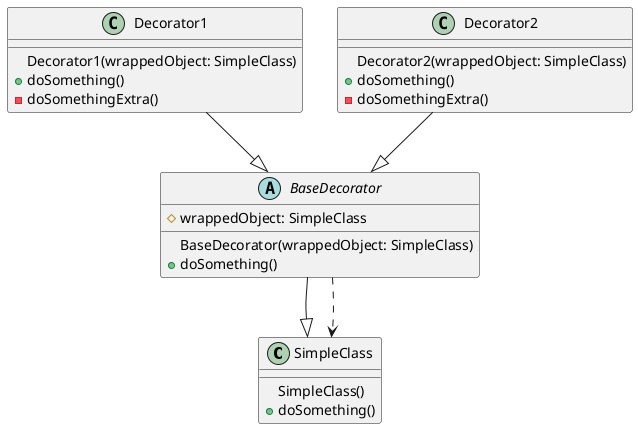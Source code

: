 @startuml
class SimpleClass
{
    SimpleClass()
    + doSomething()
}


abstract class BaseDecorator
{
    BaseDecorator(wrappedObject: SimpleClass)
    # wrappedObject: SimpleClass
    + doSomething()
}
BaseDecorator --|> SimpleClass

class Decorator1
{
    Decorator1(wrappedObject: SimpleClass)
    + doSomething()
    - doSomethingExtra()
}
Decorator1 --|> BaseDecorator

class Decorator2
{
    Decorator2(wrappedObject: SimpleClass)
    + doSomething()
    - doSomethingExtra()
}
Decorator2 --|> BaseDecorator

BaseDecorator ..> SimpleClass
@enduml